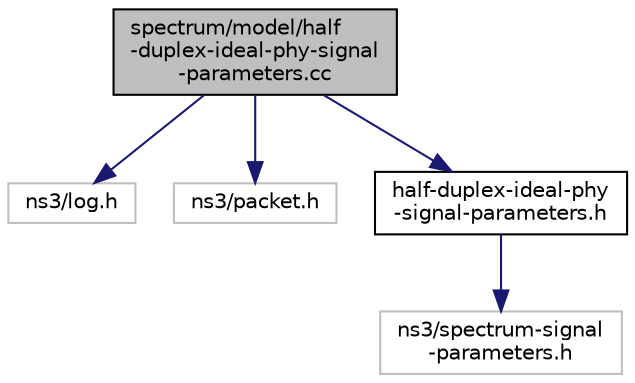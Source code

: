 digraph "spectrum/model/half-duplex-ideal-phy-signal-parameters.cc"
{
  edge [fontname="Helvetica",fontsize="10",labelfontname="Helvetica",labelfontsize="10"];
  node [fontname="Helvetica",fontsize="10",shape=record];
  Node1 [label="spectrum/model/half\l-duplex-ideal-phy-signal\l-parameters.cc",height=0.2,width=0.4,color="black", fillcolor="grey75", style="filled", fontcolor="black"];
  Node1 -> Node2 [color="midnightblue",fontsize="10",style="solid"];
  Node2 [label="ns3/log.h",height=0.2,width=0.4,color="grey75", fillcolor="white", style="filled"];
  Node1 -> Node3 [color="midnightblue",fontsize="10",style="solid"];
  Node3 [label="ns3/packet.h",height=0.2,width=0.4,color="grey75", fillcolor="white", style="filled"];
  Node1 -> Node4 [color="midnightblue",fontsize="10",style="solid"];
  Node4 [label="half-duplex-ideal-phy\l-signal-parameters.h",height=0.2,width=0.4,color="black", fillcolor="white", style="filled",URL="$d5/d4f/half-duplex-ideal-phy-signal-parameters_8h.html"];
  Node4 -> Node5 [color="midnightblue",fontsize="10",style="solid"];
  Node5 [label="ns3/spectrum-signal\l-parameters.h",height=0.2,width=0.4,color="grey75", fillcolor="white", style="filled"];
}
